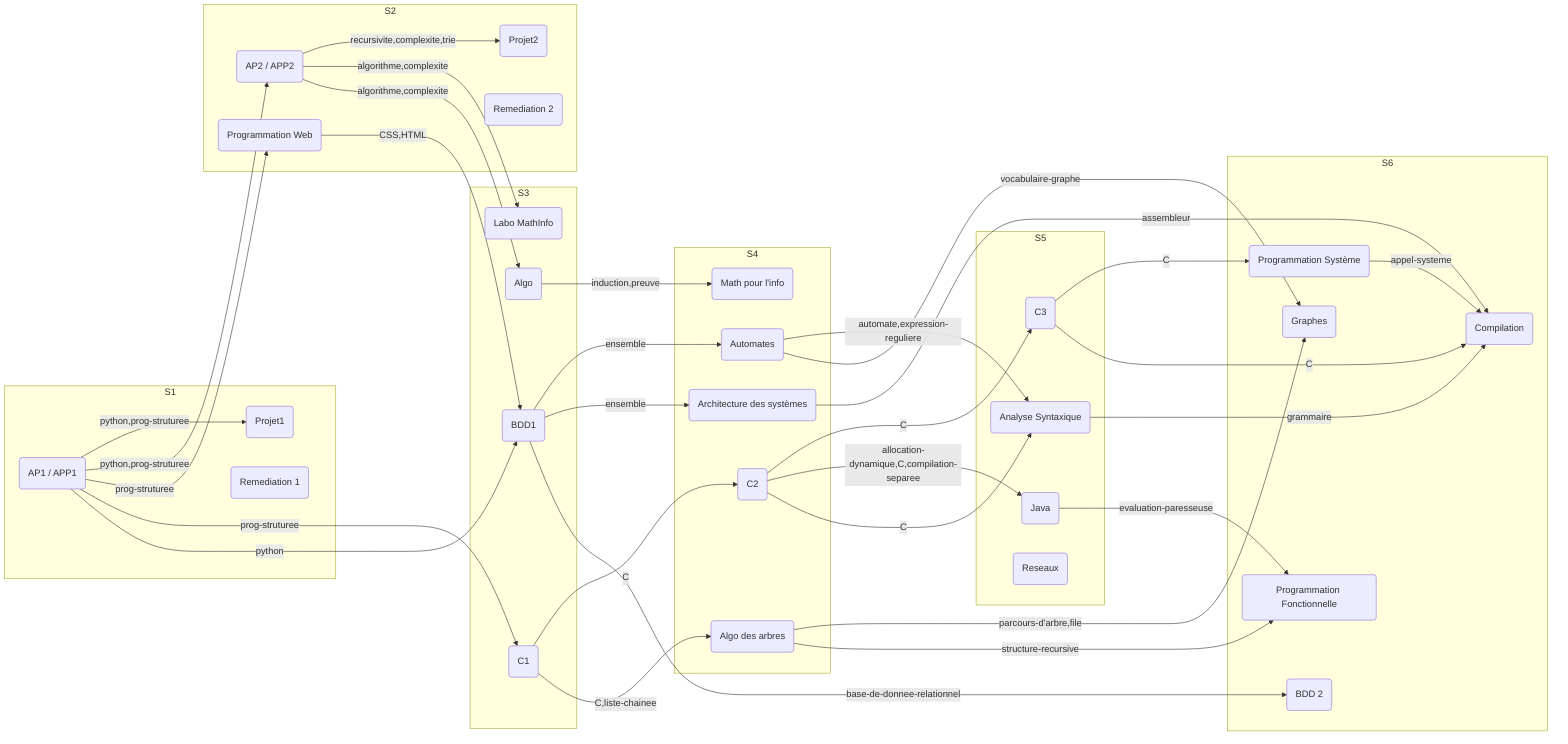 flowchart LR
subgraph S1
  id0(AP1 / APP1)
  id1(Projet1)
  id2(Remediation 1)
end S1
subgraph S2
  id3(AP2 / APP2)
  id4(Projet2)
  id5(Remediation 2)
  id6(Programmation Web)
end S2
subgraph S3
  id7(C1)
  id8(BDD1)
  id9(Labo MathInfo)
  id10(Algo)
end S3
subgraph S4
  id11(C2)
  id12(Algo des arbres)
  id13(Automates)
  id14(Architecture des systèmes)
  id15(Math pour l'info)
end S4
subgraph S5
  id16(C3)
  id17(Java)
  id18(Analyse Syntaxique)
  id19(Reseaux)
end S5
subgraph S6
  id20(Graphes)
  id21(Programmation Système)
  id22(Compilation)
  id23(Programmation Fonctionnelle)
  id24(BDD 2)
end S6

id0 --python,prog-struturee--> id1
id0 --python,prog-struturee--> id3
id3 --recursivite,complexite,trie--> id4
id0 --prog-struturee--> id6
id0 --prog-struturee--> id7
id6 --CSS,HTML--> id8
id0 --python--> id8
id3 --algorithme,complexite--> id9
id3 --algorithme,complexite--> id10
id7 --C--> id11
id7 --C,liste-chainee--> id12
id8 --ensemble--> id13
id8 --ensemble--> id14
id10 --induction,preuve--> id15
id11 --C--> id16
id11 --allocation-dynamique,C,compilation-separee--> id17
id11 --C--> id18
id13 --automate,expression-reguliere--> id18
id12 --parcours-d'arbre,file--> id20
id13 --vocabulaire-graphe--> id20
id16 --C--> id21
id16 --C--> id22
id14 --assembleur--> id22
id18 --grammaire--> id22
id21 --appel-systeme--> id22
id12 --structure-recursive--> id23
id17 --evaluation-paresseuse--> id23
id8 --base-de-donnee-relationnel--> id24